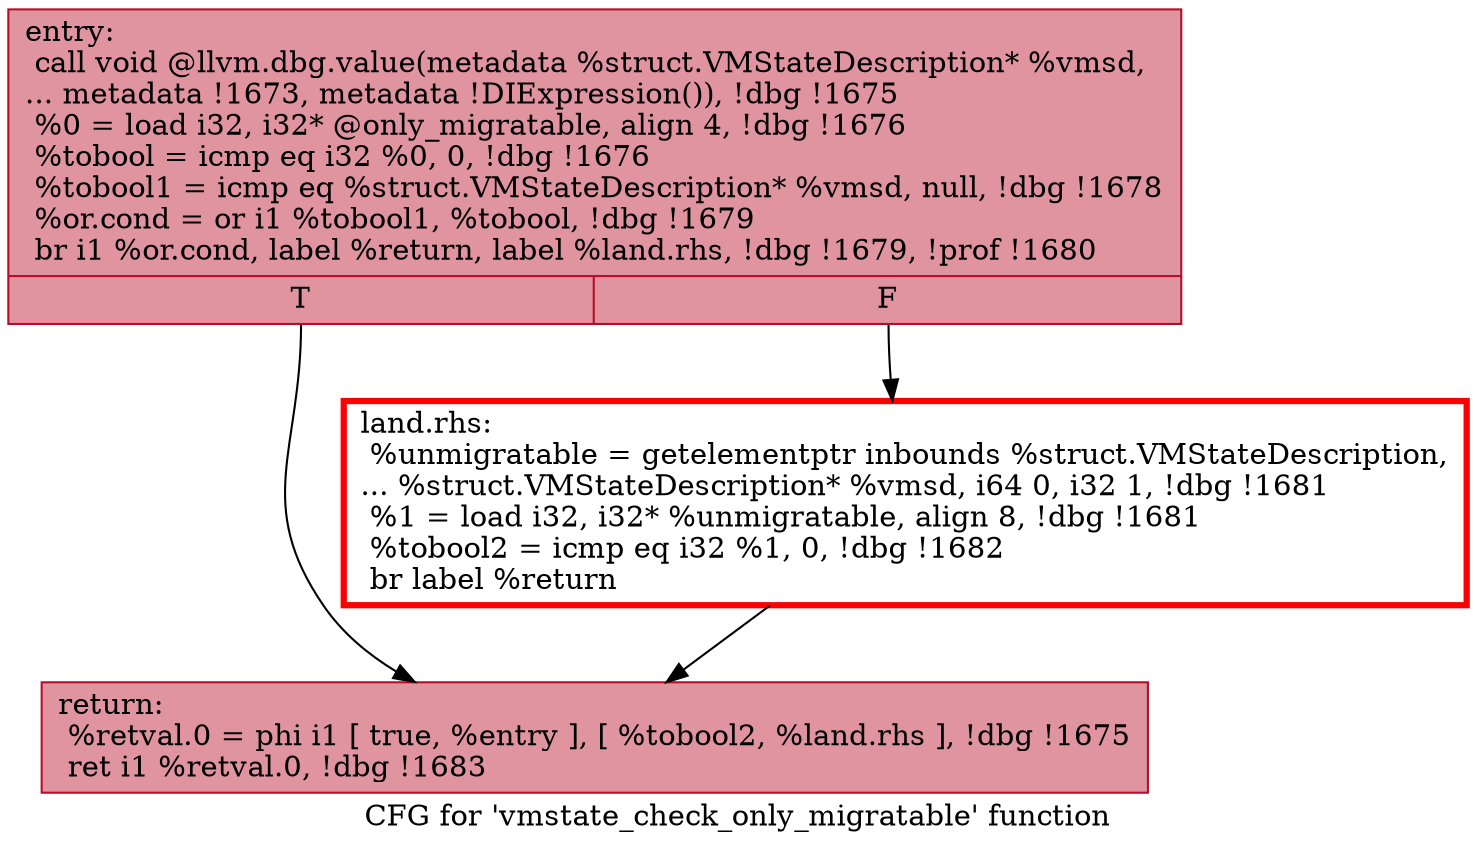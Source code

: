 digraph "CFG for 'vmstate_check_only_migratable' function" {
	label="CFG for 'vmstate_check_only_migratable' function";

	Node0x55b47a2986d0 [shape=record,color="#b70d28ff", style=filled, fillcolor="#b70d2870",label="{entry:\l  call void @llvm.dbg.value(metadata %struct.VMStateDescription* %vmsd,\l... metadata !1673, metadata !DIExpression()), !dbg !1675\l  %0 = load i32, i32* @only_migratable, align 4, !dbg !1676\l  %tobool = icmp eq i32 %0, 0, !dbg !1676\l  %tobool1 = icmp eq %struct.VMStateDescription* %vmsd, null, !dbg !1678\l  %or.cond = or i1 %tobool1, %tobool, !dbg !1679\l  br i1 %or.cond, label %return, label %land.rhs, !dbg !1679, !prof !1680\l|{<s0>T|<s1>F}}"];
	Node0x55b47a2986d0:s0 -> Node0x55b47a298b80;
	Node0x55b47a2986d0:s1 -> Node0x55b47a29b440;
	Node0x55b47a29b440 [shape=record,penwidth=3.0, color="red",label="{land.rhs:                                         \l  %unmigratable = getelementptr inbounds %struct.VMStateDescription,\l... %struct.VMStateDescription* %vmsd, i64 0, i32 1, !dbg !1681\l  %1 = load i32, i32* %unmigratable, align 8, !dbg !1681\l  %tobool2 = icmp eq i32 %1, 0, !dbg !1682\l  br label %return\l}"];
	Node0x55b47a29b440 -> Node0x55b47a298b80;
	Node0x55b47a298b80 [shape=record,color="#b70d28ff", style=filled, fillcolor="#b70d2870",label="{return:                                           \l  %retval.0 = phi i1 [ true, %entry ], [ %tobool2, %land.rhs ], !dbg !1675\l  ret i1 %retval.0, !dbg !1683\l}"];
}
